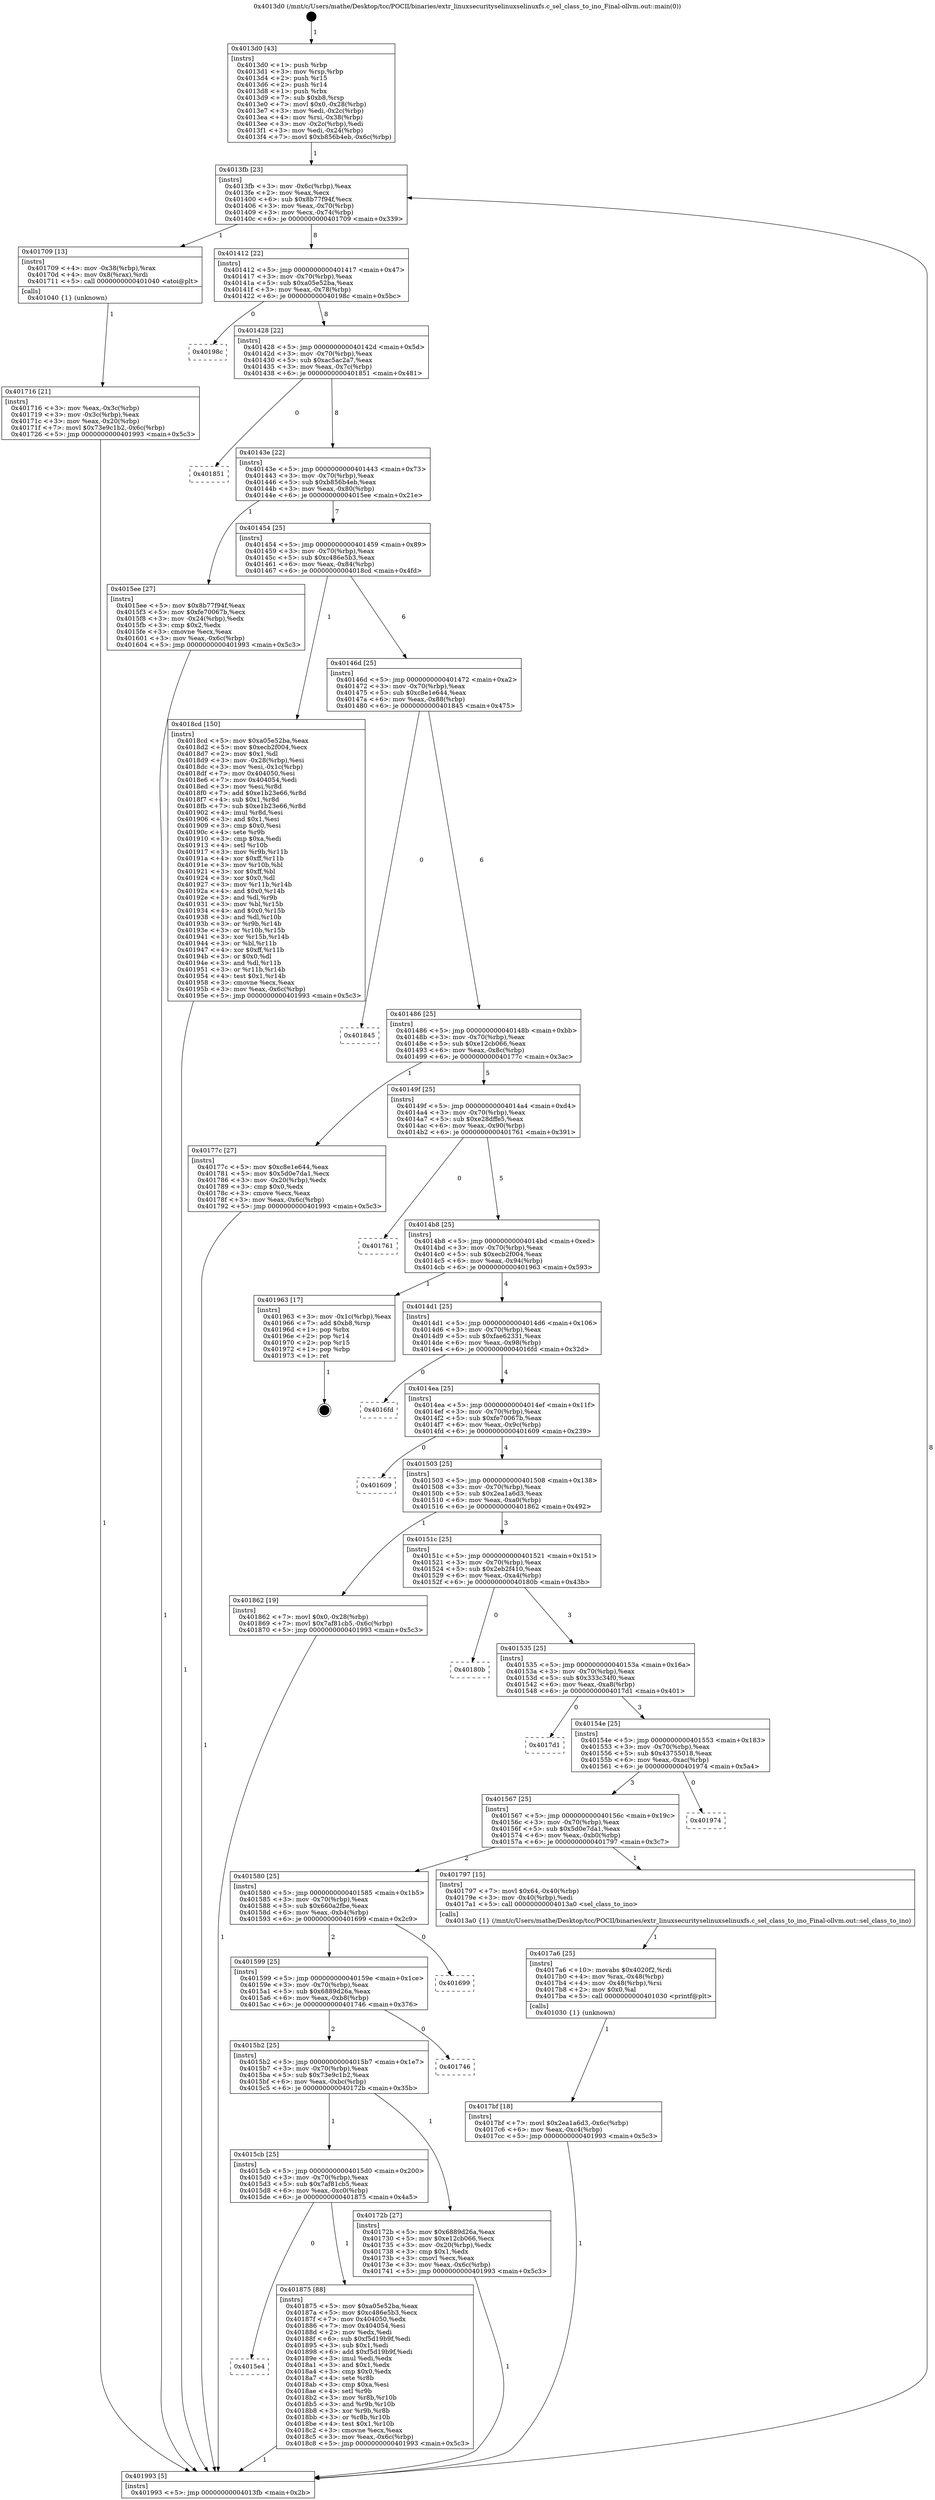 digraph "0x4013d0" {
  label = "0x4013d0 (/mnt/c/Users/mathe/Desktop/tcc/POCII/binaries/extr_linuxsecurityselinuxselinuxfs.c_sel_class_to_ino_Final-ollvm.out::main(0))"
  labelloc = "t"
  node[shape=record]

  Entry [label="",width=0.3,height=0.3,shape=circle,fillcolor=black,style=filled]
  "0x4013fb" [label="{
     0x4013fb [23]\l
     | [instrs]\l
     &nbsp;&nbsp;0x4013fb \<+3\>: mov -0x6c(%rbp),%eax\l
     &nbsp;&nbsp;0x4013fe \<+2\>: mov %eax,%ecx\l
     &nbsp;&nbsp;0x401400 \<+6\>: sub $0x8b77f94f,%ecx\l
     &nbsp;&nbsp;0x401406 \<+3\>: mov %eax,-0x70(%rbp)\l
     &nbsp;&nbsp;0x401409 \<+3\>: mov %ecx,-0x74(%rbp)\l
     &nbsp;&nbsp;0x40140c \<+6\>: je 0000000000401709 \<main+0x339\>\l
  }"]
  "0x401709" [label="{
     0x401709 [13]\l
     | [instrs]\l
     &nbsp;&nbsp;0x401709 \<+4\>: mov -0x38(%rbp),%rax\l
     &nbsp;&nbsp;0x40170d \<+4\>: mov 0x8(%rax),%rdi\l
     &nbsp;&nbsp;0x401711 \<+5\>: call 0000000000401040 \<atoi@plt\>\l
     | [calls]\l
     &nbsp;&nbsp;0x401040 \{1\} (unknown)\l
  }"]
  "0x401412" [label="{
     0x401412 [22]\l
     | [instrs]\l
     &nbsp;&nbsp;0x401412 \<+5\>: jmp 0000000000401417 \<main+0x47\>\l
     &nbsp;&nbsp;0x401417 \<+3\>: mov -0x70(%rbp),%eax\l
     &nbsp;&nbsp;0x40141a \<+5\>: sub $0xa05e52ba,%eax\l
     &nbsp;&nbsp;0x40141f \<+3\>: mov %eax,-0x78(%rbp)\l
     &nbsp;&nbsp;0x401422 \<+6\>: je 000000000040198c \<main+0x5bc\>\l
  }"]
  Exit [label="",width=0.3,height=0.3,shape=circle,fillcolor=black,style=filled,peripheries=2]
  "0x40198c" [label="{
     0x40198c\l
  }", style=dashed]
  "0x401428" [label="{
     0x401428 [22]\l
     | [instrs]\l
     &nbsp;&nbsp;0x401428 \<+5\>: jmp 000000000040142d \<main+0x5d\>\l
     &nbsp;&nbsp;0x40142d \<+3\>: mov -0x70(%rbp),%eax\l
     &nbsp;&nbsp;0x401430 \<+5\>: sub $0xac5ac2a7,%eax\l
     &nbsp;&nbsp;0x401435 \<+3\>: mov %eax,-0x7c(%rbp)\l
     &nbsp;&nbsp;0x401438 \<+6\>: je 0000000000401851 \<main+0x481\>\l
  }"]
  "0x4015e4" [label="{
     0x4015e4\l
  }", style=dashed]
  "0x401851" [label="{
     0x401851\l
  }", style=dashed]
  "0x40143e" [label="{
     0x40143e [22]\l
     | [instrs]\l
     &nbsp;&nbsp;0x40143e \<+5\>: jmp 0000000000401443 \<main+0x73\>\l
     &nbsp;&nbsp;0x401443 \<+3\>: mov -0x70(%rbp),%eax\l
     &nbsp;&nbsp;0x401446 \<+5\>: sub $0xb856b4eb,%eax\l
     &nbsp;&nbsp;0x40144b \<+3\>: mov %eax,-0x80(%rbp)\l
     &nbsp;&nbsp;0x40144e \<+6\>: je 00000000004015ee \<main+0x21e\>\l
  }"]
  "0x401875" [label="{
     0x401875 [88]\l
     | [instrs]\l
     &nbsp;&nbsp;0x401875 \<+5\>: mov $0xa05e52ba,%eax\l
     &nbsp;&nbsp;0x40187a \<+5\>: mov $0xc486e5b3,%ecx\l
     &nbsp;&nbsp;0x40187f \<+7\>: mov 0x404050,%edx\l
     &nbsp;&nbsp;0x401886 \<+7\>: mov 0x404054,%esi\l
     &nbsp;&nbsp;0x40188d \<+2\>: mov %edx,%edi\l
     &nbsp;&nbsp;0x40188f \<+6\>: sub $0xf5d19b9f,%edi\l
     &nbsp;&nbsp;0x401895 \<+3\>: sub $0x1,%edi\l
     &nbsp;&nbsp;0x401898 \<+6\>: add $0xf5d19b9f,%edi\l
     &nbsp;&nbsp;0x40189e \<+3\>: imul %edi,%edx\l
     &nbsp;&nbsp;0x4018a1 \<+3\>: and $0x1,%edx\l
     &nbsp;&nbsp;0x4018a4 \<+3\>: cmp $0x0,%edx\l
     &nbsp;&nbsp;0x4018a7 \<+4\>: sete %r8b\l
     &nbsp;&nbsp;0x4018ab \<+3\>: cmp $0xa,%esi\l
     &nbsp;&nbsp;0x4018ae \<+4\>: setl %r9b\l
     &nbsp;&nbsp;0x4018b2 \<+3\>: mov %r8b,%r10b\l
     &nbsp;&nbsp;0x4018b5 \<+3\>: and %r9b,%r10b\l
     &nbsp;&nbsp;0x4018b8 \<+3\>: xor %r9b,%r8b\l
     &nbsp;&nbsp;0x4018bb \<+3\>: or %r8b,%r10b\l
     &nbsp;&nbsp;0x4018be \<+4\>: test $0x1,%r10b\l
     &nbsp;&nbsp;0x4018c2 \<+3\>: cmovne %ecx,%eax\l
     &nbsp;&nbsp;0x4018c5 \<+3\>: mov %eax,-0x6c(%rbp)\l
     &nbsp;&nbsp;0x4018c8 \<+5\>: jmp 0000000000401993 \<main+0x5c3\>\l
  }"]
  "0x4015ee" [label="{
     0x4015ee [27]\l
     | [instrs]\l
     &nbsp;&nbsp;0x4015ee \<+5\>: mov $0x8b77f94f,%eax\l
     &nbsp;&nbsp;0x4015f3 \<+5\>: mov $0xfe70067b,%ecx\l
     &nbsp;&nbsp;0x4015f8 \<+3\>: mov -0x24(%rbp),%edx\l
     &nbsp;&nbsp;0x4015fb \<+3\>: cmp $0x2,%edx\l
     &nbsp;&nbsp;0x4015fe \<+3\>: cmovne %ecx,%eax\l
     &nbsp;&nbsp;0x401601 \<+3\>: mov %eax,-0x6c(%rbp)\l
     &nbsp;&nbsp;0x401604 \<+5\>: jmp 0000000000401993 \<main+0x5c3\>\l
  }"]
  "0x401454" [label="{
     0x401454 [25]\l
     | [instrs]\l
     &nbsp;&nbsp;0x401454 \<+5\>: jmp 0000000000401459 \<main+0x89\>\l
     &nbsp;&nbsp;0x401459 \<+3\>: mov -0x70(%rbp),%eax\l
     &nbsp;&nbsp;0x40145c \<+5\>: sub $0xc486e5b3,%eax\l
     &nbsp;&nbsp;0x401461 \<+6\>: mov %eax,-0x84(%rbp)\l
     &nbsp;&nbsp;0x401467 \<+6\>: je 00000000004018cd \<main+0x4fd\>\l
  }"]
  "0x401993" [label="{
     0x401993 [5]\l
     | [instrs]\l
     &nbsp;&nbsp;0x401993 \<+5\>: jmp 00000000004013fb \<main+0x2b\>\l
  }"]
  "0x4013d0" [label="{
     0x4013d0 [43]\l
     | [instrs]\l
     &nbsp;&nbsp;0x4013d0 \<+1\>: push %rbp\l
     &nbsp;&nbsp;0x4013d1 \<+3\>: mov %rsp,%rbp\l
     &nbsp;&nbsp;0x4013d4 \<+2\>: push %r15\l
     &nbsp;&nbsp;0x4013d6 \<+2\>: push %r14\l
     &nbsp;&nbsp;0x4013d8 \<+1\>: push %rbx\l
     &nbsp;&nbsp;0x4013d9 \<+7\>: sub $0xb8,%rsp\l
     &nbsp;&nbsp;0x4013e0 \<+7\>: movl $0x0,-0x28(%rbp)\l
     &nbsp;&nbsp;0x4013e7 \<+3\>: mov %edi,-0x2c(%rbp)\l
     &nbsp;&nbsp;0x4013ea \<+4\>: mov %rsi,-0x38(%rbp)\l
     &nbsp;&nbsp;0x4013ee \<+3\>: mov -0x2c(%rbp),%edi\l
     &nbsp;&nbsp;0x4013f1 \<+3\>: mov %edi,-0x24(%rbp)\l
     &nbsp;&nbsp;0x4013f4 \<+7\>: movl $0xb856b4eb,-0x6c(%rbp)\l
  }"]
  "0x401716" [label="{
     0x401716 [21]\l
     | [instrs]\l
     &nbsp;&nbsp;0x401716 \<+3\>: mov %eax,-0x3c(%rbp)\l
     &nbsp;&nbsp;0x401719 \<+3\>: mov -0x3c(%rbp),%eax\l
     &nbsp;&nbsp;0x40171c \<+3\>: mov %eax,-0x20(%rbp)\l
     &nbsp;&nbsp;0x40171f \<+7\>: movl $0x73e9c1b2,-0x6c(%rbp)\l
     &nbsp;&nbsp;0x401726 \<+5\>: jmp 0000000000401993 \<main+0x5c3\>\l
  }"]
  "0x4017bf" [label="{
     0x4017bf [18]\l
     | [instrs]\l
     &nbsp;&nbsp;0x4017bf \<+7\>: movl $0x2ea1a6d3,-0x6c(%rbp)\l
     &nbsp;&nbsp;0x4017c6 \<+6\>: mov %eax,-0xc4(%rbp)\l
     &nbsp;&nbsp;0x4017cc \<+5\>: jmp 0000000000401993 \<main+0x5c3\>\l
  }"]
  "0x4018cd" [label="{
     0x4018cd [150]\l
     | [instrs]\l
     &nbsp;&nbsp;0x4018cd \<+5\>: mov $0xa05e52ba,%eax\l
     &nbsp;&nbsp;0x4018d2 \<+5\>: mov $0xecb2f004,%ecx\l
     &nbsp;&nbsp;0x4018d7 \<+2\>: mov $0x1,%dl\l
     &nbsp;&nbsp;0x4018d9 \<+3\>: mov -0x28(%rbp),%esi\l
     &nbsp;&nbsp;0x4018dc \<+3\>: mov %esi,-0x1c(%rbp)\l
     &nbsp;&nbsp;0x4018df \<+7\>: mov 0x404050,%esi\l
     &nbsp;&nbsp;0x4018e6 \<+7\>: mov 0x404054,%edi\l
     &nbsp;&nbsp;0x4018ed \<+3\>: mov %esi,%r8d\l
     &nbsp;&nbsp;0x4018f0 \<+7\>: add $0xe1b23e66,%r8d\l
     &nbsp;&nbsp;0x4018f7 \<+4\>: sub $0x1,%r8d\l
     &nbsp;&nbsp;0x4018fb \<+7\>: sub $0xe1b23e66,%r8d\l
     &nbsp;&nbsp;0x401902 \<+4\>: imul %r8d,%esi\l
     &nbsp;&nbsp;0x401906 \<+3\>: and $0x1,%esi\l
     &nbsp;&nbsp;0x401909 \<+3\>: cmp $0x0,%esi\l
     &nbsp;&nbsp;0x40190c \<+4\>: sete %r9b\l
     &nbsp;&nbsp;0x401910 \<+3\>: cmp $0xa,%edi\l
     &nbsp;&nbsp;0x401913 \<+4\>: setl %r10b\l
     &nbsp;&nbsp;0x401917 \<+3\>: mov %r9b,%r11b\l
     &nbsp;&nbsp;0x40191a \<+4\>: xor $0xff,%r11b\l
     &nbsp;&nbsp;0x40191e \<+3\>: mov %r10b,%bl\l
     &nbsp;&nbsp;0x401921 \<+3\>: xor $0xff,%bl\l
     &nbsp;&nbsp;0x401924 \<+3\>: xor $0x0,%dl\l
     &nbsp;&nbsp;0x401927 \<+3\>: mov %r11b,%r14b\l
     &nbsp;&nbsp;0x40192a \<+4\>: and $0x0,%r14b\l
     &nbsp;&nbsp;0x40192e \<+3\>: and %dl,%r9b\l
     &nbsp;&nbsp;0x401931 \<+3\>: mov %bl,%r15b\l
     &nbsp;&nbsp;0x401934 \<+4\>: and $0x0,%r15b\l
     &nbsp;&nbsp;0x401938 \<+3\>: and %dl,%r10b\l
     &nbsp;&nbsp;0x40193b \<+3\>: or %r9b,%r14b\l
     &nbsp;&nbsp;0x40193e \<+3\>: or %r10b,%r15b\l
     &nbsp;&nbsp;0x401941 \<+3\>: xor %r15b,%r14b\l
     &nbsp;&nbsp;0x401944 \<+3\>: or %bl,%r11b\l
     &nbsp;&nbsp;0x401947 \<+4\>: xor $0xff,%r11b\l
     &nbsp;&nbsp;0x40194b \<+3\>: or $0x0,%dl\l
     &nbsp;&nbsp;0x40194e \<+3\>: and %dl,%r11b\l
     &nbsp;&nbsp;0x401951 \<+3\>: or %r11b,%r14b\l
     &nbsp;&nbsp;0x401954 \<+4\>: test $0x1,%r14b\l
     &nbsp;&nbsp;0x401958 \<+3\>: cmovne %ecx,%eax\l
     &nbsp;&nbsp;0x40195b \<+3\>: mov %eax,-0x6c(%rbp)\l
     &nbsp;&nbsp;0x40195e \<+5\>: jmp 0000000000401993 \<main+0x5c3\>\l
  }"]
  "0x40146d" [label="{
     0x40146d [25]\l
     | [instrs]\l
     &nbsp;&nbsp;0x40146d \<+5\>: jmp 0000000000401472 \<main+0xa2\>\l
     &nbsp;&nbsp;0x401472 \<+3\>: mov -0x70(%rbp),%eax\l
     &nbsp;&nbsp;0x401475 \<+5\>: sub $0xc8e1e644,%eax\l
     &nbsp;&nbsp;0x40147a \<+6\>: mov %eax,-0x88(%rbp)\l
     &nbsp;&nbsp;0x401480 \<+6\>: je 0000000000401845 \<main+0x475\>\l
  }"]
  "0x4017a6" [label="{
     0x4017a6 [25]\l
     | [instrs]\l
     &nbsp;&nbsp;0x4017a6 \<+10\>: movabs $0x4020f2,%rdi\l
     &nbsp;&nbsp;0x4017b0 \<+4\>: mov %rax,-0x48(%rbp)\l
     &nbsp;&nbsp;0x4017b4 \<+4\>: mov -0x48(%rbp),%rsi\l
     &nbsp;&nbsp;0x4017b8 \<+2\>: mov $0x0,%al\l
     &nbsp;&nbsp;0x4017ba \<+5\>: call 0000000000401030 \<printf@plt\>\l
     | [calls]\l
     &nbsp;&nbsp;0x401030 \{1\} (unknown)\l
  }"]
  "0x401845" [label="{
     0x401845\l
  }", style=dashed]
  "0x401486" [label="{
     0x401486 [25]\l
     | [instrs]\l
     &nbsp;&nbsp;0x401486 \<+5\>: jmp 000000000040148b \<main+0xbb\>\l
     &nbsp;&nbsp;0x40148b \<+3\>: mov -0x70(%rbp),%eax\l
     &nbsp;&nbsp;0x40148e \<+5\>: sub $0xe12cb066,%eax\l
     &nbsp;&nbsp;0x401493 \<+6\>: mov %eax,-0x8c(%rbp)\l
     &nbsp;&nbsp;0x401499 \<+6\>: je 000000000040177c \<main+0x3ac\>\l
  }"]
  "0x4015cb" [label="{
     0x4015cb [25]\l
     | [instrs]\l
     &nbsp;&nbsp;0x4015cb \<+5\>: jmp 00000000004015d0 \<main+0x200\>\l
     &nbsp;&nbsp;0x4015d0 \<+3\>: mov -0x70(%rbp),%eax\l
     &nbsp;&nbsp;0x4015d3 \<+5\>: sub $0x7af81cb5,%eax\l
     &nbsp;&nbsp;0x4015d8 \<+6\>: mov %eax,-0xc0(%rbp)\l
     &nbsp;&nbsp;0x4015de \<+6\>: je 0000000000401875 \<main+0x4a5\>\l
  }"]
  "0x40177c" [label="{
     0x40177c [27]\l
     | [instrs]\l
     &nbsp;&nbsp;0x40177c \<+5\>: mov $0xc8e1e644,%eax\l
     &nbsp;&nbsp;0x401781 \<+5\>: mov $0x5d0e7da1,%ecx\l
     &nbsp;&nbsp;0x401786 \<+3\>: mov -0x20(%rbp),%edx\l
     &nbsp;&nbsp;0x401789 \<+3\>: cmp $0x0,%edx\l
     &nbsp;&nbsp;0x40178c \<+3\>: cmove %ecx,%eax\l
     &nbsp;&nbsp;0x40178f \<+3\>: mov %eax,-0x6c(%rbp)\l
     &nbsp;&nbsp;0x401792 \<+5\>: jmp 0000000000401993 \<main+0x5c3\>\l
  }"]
  "0x40149f" [label="{
     0x40149f [25]\l
     | [instrs]\l
     &nbsp;&nbsp;0x40149f \<+5\>: jmp 00000000004014a4 \<main+0xd4\>\l
     &nbsp;&nbsp;0x4014a4 \<+3\>: mov -0x70(%rbp),%eax\l
     &nbsp;&nbsp;0x4014a7 \<+5\>: sub $0xe28dffe5,%eax\l
     &nbsp;&nbsp;0x4014ac \<+6\>: mov %eax,-0x90(%rbp)\l
     &nbsp;&nbsp;0x4014b2 \<+6\>: je 0000000000401761 \<main+0x391\>\l
  }"]
  "0x40172b" [label="{
     0x40172b [27]\l
     | [instrs]\l
     &nbsp;&nbsp;0x40172b \<+5\>: mov $0x6889d26a,%eax\l
     &nbsp;&nbsp;0x401730 \<+5\>: mov $0xe12cb066,%ecx\l
     &nbsp;&nbsp;0x401735 \<+3\>: mov -0x20(%rbp),%edx\l
     &nbsp;&nbsp;0x401738 \<+3\>: cmp $0x1,%edx\l
     &nbsp;&nbsp;0x40173b \<+3\>: cmovl %ecx,%eax\l
     &nbsp;&nbsp;0x40173e \<+3\>: mov %eax,-0x6c(%rbp)\l
     &nbsp;&nbsp;0x401741 \<+5\>: jmp 0000000000401993 \<main+0x5c3\>\l
  }"]
  "0x401761" [label="{
     0x401761\l
  }", style=dashed]
  "0x4014b8" [label="{
     0x4014b8 [25]\l
     | [instrs]\l
     &nbsp;&nbsp;0x4014b8 \<+5\>: jmp 00000000004014bd \<main+0xed\>\l
     &nbsp;&nbsp;0x4014bd \<+3\>: mov -0x70(%rbp),%eax\l
     &nbsp;&nbsp;0x4014c0 \<+5\>: sub $0xecb2f004,%eax\l
     &nbsp;&nbsp;0x4014c5 \<+6\>: mov %eax,-0x94(%rbp)\l
     &nbsp;&nbsp;0x4014cb \<+6\>: je 0000000000401963 \<main+0x593\>\l
  }"]
  "0x4015b2" [label="{
     0x4015b2 [25]\l
     | [instrs]\l
     &nbsp;&nbsp;0x4015b2 \<+5\>: jmp 00000000004015b7 \<main+0x1e7\>\l
     &nbsp;&nbsp;0x4015b7 \<+3\>: mov -0x70(%rbp),%eax\l
     &nbsp;&nbsp;0x4015ba \<+5\>: sub $0x73e9c1b2,%eax\l
     &nbsp;&nbsp;0x4015bf \<+6\>: mov %eax,-0xbc(%rbp)\l
     &nbsp;&nbsp;0x4015c5 \<+6\>: je 000000000040172b \<main+0x35b\>\l
  }"]
  "0x401963" [label="{
     0x401963 [17]\l
     | [instrs]\l
     &nbsp;&nbsp;0x401963 \<+3\>: mov -0x1c(%rbp),%eax\l
     &nbsp;&nbsp;0x401966 \<+7\>: add $0xb8,%rsp\l
     &nbsp;&nbsp;0x40196d \<+1\>: pop %rbx\l
     &nbsp;&nbsp;0x40196e \<+2\>: pop %r14\l
     &nbsp;&nbsp;0x401970 \<+2\>: pop %r15\l
     &nbsp;&nbsp;0x401972 \<+1\>: pop %rbp\l
     &nbsp;&nbsp;0x401973 \<+1\>: ret\l
  }"]
  "0x4014d1" [label="{
     0x4014d1 [25]\l
     | [instrs]\l
     &nbsp;&nbsp;0x4014d1 \<+5\>: jmp 00000000004014d6 \<main+0x106\>\l
     &nbsp;&nbsp;0x4014d6 \<+3\>: mov -0x70(%rbp),%eax\l
     &nbsp;&nbsp;0x4014d9 \<+5\>: sub $0xfae62331,%eax\l
     &nbsp;&nbsp;0x4014de \<+6\>: mov %eax,-0x98(%rbp)\l
     &nbsp;&nbsp;0x4014e4 \<+6\>: je 00000000004016fd \<main+0x32d\>\l
  }"]
  "0x401746" [label="{
     0x401746\l
  }", style=dashed]
  "0x4016fd" [label="{
     0x4016fd\l
  }", style=dashed]
  "0x4014ea" [label="{
     0x4014ea [25]\l
     | [instrs]\l
     &nbsp;&nbsp;0x4014ea \<+5\>: jmp 00000000004014ef \<main+0x11f\>\l
     &nbsp;&nbsp;0x4014ef \<+3\>: mov -0x70(%rbp),%eax\l
     &nbsp;&nbsp;0x4014f2 \<+5\>: sub $0xfe70067b,%eax\l
     &nbsp;&nbsp;0x4014f7 \<+6\>: mov %eax,-0x9c(%rbp)\l
     &nbsp;&nbsp;0x4014fd \<+6\>: je 0000000000401609 \<main+0x239\>\l
  }"]
  "0x401599" [label="{
     0x401599 [25]\l
     | [instrs]\l
     &nbsp;&nbsp;0x401599 \<+5\>: jmp 000000000040159e \<main+0x1ce\>\l
     &nbsp;&nbsp;0x40159e \<+3\>: mov -0x70(%rbp),%eax\l
     &nbsp;&nbsp;0x4015a1 \<+5\>: sub $0x6889d26a,%eax\l
     &nbsp;&nbsp;0x4015a6 \<+6\>: mov %eax,-0xb8(%rbp)\l
     &nbsp;&nbsp;0x4015ac \<+6\>: je 0000000000401746 \<main+0x376\>\l
  }"]
  "0x401609" [label="{
     0x401609\l
  }", style=dashed]
  "0x401503" [label="{
     0x401503 [25]\l
     | [instrs]\l
     &nbsp;&nbsp;0x401503 \<+5\>: jmp 0000000000401508 \<main+0x138\>\l
     &nbsp;&nbsp;0x401508 \<+3\>: mov -0x70(%rbp),%eax\l
     &nbsp;&nbsp;0x40150b \<+5\>: sub $0x2ea1a6d3,%eax\l
     &nbsp;&nbsp;0x401510 \<+6\>: mov %eax,-0xa0(%rbp)\l
     &nbsp;&nbsp;0x401516 \<+6\>: je 0000000000401862 \<main+0x492\>\l
  }"]
  "0x401699" [label="{
     0x401699\l
  }", style=dashed]
  "0x401862" [label="{
     0x401862 [19]\l
     | [instrs]\l
     &nbsp;&nbsp;0x401862 \<+7\>: movl $0x0,-0x28(%rbp)\l
     &nbsp;&nbsp;0x401869 \<+7\>: movl $0x7af81cb5,-0x6c(%rbp)\l
     &nbsp;&nbsp;0x401870 \<+5\>: jmp 0000000000401993 \<main+0x5c3\>\l
  }"]
  "0x40151c" [label="{
     0x40151c [25]\l
     | [instrs]\l
     &nbsp;&nbsp;0x40151c \<+5\>: jmp 0000000000401521 \<main+0x151\>\l
     &nbsp;&nbsp;0x401521 \<+3\>: mov -0x70(%rbp),%eax\l
     &nbsp;&nbsp;0x401524 \<+5\>: sub $0x2eb2f410,%eax\l
     &nbsp;&nbsp;0x401529 \<+6\>: mov %eax,-0xa4(%rbp)\l
     &nbsp;&nbsp;0x40152f \<+6\>: je 000000000040180b \<main+0x43b\>\l
  }"]
  "0x401580" [label="{
     0x401580 [25]\l
     | [instrs]\l
     &nbsp;&nbsp;0x401580 \<+5\>: jmp 0000000000401585 \<main+0x1b5\>\l
     &nbsp;&nbsp;0x401585 \<+3\>: mov -0x70(%rbp),%eax\l
     &nbsp;&nbsp;0x401588 \<+5\>: sub $0x660a2fbe,%eax\l
     &nbsp;&nbsp;0x40158d \<+6\>: mov %eax,-0xb4(%rbp)\l
     &nbsp;&nbsp;0x401593 \<+6\>: je 0000000000401699 \<main+0x2c9\>\l
  }"]
  "0x40180b" [label="{
     0x40180b\l
  }", style=dashed]
  "0x401535" [label="{
     0x401535 [25]\l
     | [instrs]\l
     &nbsp;&nbsp;0x401535 \<+5\>: jmp 000000000040153a \<main+0x16a\>\l
     &nbsp;&nbsp;0x40153a \<+3\>: mov -0x70(%rbp),%eax\l
     &nbsp;&nbsp;0x40153d \<+5\>: sub $0x333c34f0,%eax\l
     &nbsp;&nbsp;0x401542 \<+6\>: mov %eax,-0xa8(%rbp)\l
     &nbsp;&nbsp;0x401548 \<+6\>: je 00000000004017d1 \<main+0x401\>\l
  }"]
  "0x401797" [label="{
     0x401797 [15]\l
     | [instrs]\l
     &nbsp;&nbsp;0x401797 \<+7\>: movl $0x64,-0x40(%rbp)\l
     &nbsp;&nbsp;0x40179e \<+3\>: mov -0x40(%rbp),%edi\l
     &nbsp;&nbsp;0x4017a1 \<+5\>: call 00000000004013a0 \<sel_class_to_ino\>\l
     | [calls]\l
     &nbsp;&nbsp;0x4013a0 \{1\} (/mnt/c/Users/mathe/Desktop/tcc/POCII/binaries/extr_linuxsecurityselinuxselinuxfs.c_sel_class_to_ino_Final-ollvm.out::sel_class_to_ino)\l
  }"]
  "0x4017d1" [label="{
     0x4017d1\l
  }", style=dashed]
  "0x40154e" [label="{
     0x40154e [25]\l
     | [instrs]\l
     &nbsp;&nbsp;0x40154e \<+5\>: jmp 0000000000401553 \<main+0x183\>\l
     &nbsp;&nbsp;0x401553 \<+3\>: mov -0x70(%rbp),%eax\l
     &nbsp;&nbsp;0x401556 \<+5\>: sub $0x43755018,%eax\l
     &nbsp;&nbsp;0x40155b \<+6\>: mov %eax,-0xac(%rbp)\l
     &nbsp;&nbsp;0x401561 \<+6\>: je 0000000000401974 \<main+0x5a4\>\l
  }"]
  "0x401567" [label="{
     0x401567 [25]\l
     | [instrs]\l
     &nbsp;&nbsp;0x401567 \<+5\>: jmp 000000000040156c \<main+0x19c\>\l
     &nbsp;&nbsp;0x40156c \<+3\>: mov -0x70(%rbp),%eax\l
     &nbsp;&nbsp;0x40156f \<+5\>: sub $0x5d0e7da1,%eax\l
     &nbsp;&nbsp;0x401574 \<+6\>: mov %eax,-0xb0(%rbp)\l
     &nbsp;&nbsp;0x40157a \<+6\>: je 0000000000401797 \<main+0x3c7\>\l
  }"]
  "0x401974" [label="{
     0x401974\l
  }", style=dashed]
  Entry -> "0x4013d0" [label=" 1"]
  "0x4013fb" -> "0x401709" [label=" 1"]
  "0x4013fb" -> "0x401412" [label=" 8"]
  "0x401963" -> Exit [label=" 1"]
  "0x401412" -> "0x40198c" [label=" 0"]
  "0x401412" -> "0x401428" [label=" 8"]
  "0x4018cd" -> "0x401993" [label=" 1"]
  "0x401428" -> "0x401851" [label=" 0"]
  "0x401428" -> "0x40143e" [label=" 8"]
  "0x401875" -> "0x401993" [label=" 1"]
  "0x40143e" -> "0x4015ee" [label=" 1"]
  "0x40143e" -> "0x401454" [label=" 7"]
  "0x4015ee" -> "0x401993" [label=" 1"]
  "0x4013d0" -> "0x4013fb" [label=" 1"]
  "0x401993" -> "0x4013fb" [label=" 8"]
  "0x401709" -> "0x401716" [label=" 1"]
  "0x401716" -> "0x401993" [label=" 1"]
  "0x4015cb" -> "0x4015e4" [label=" 0"]
  "0x401454" -> "0x4018cd" [label=" 1"]
  "0x401454" -> "0x40146d" [label=" 6"]
  "0x4015cb" -> "0x401875" [label=" 1"]
  "0x40146d" -> "0x401845" [label=" 0"]
  "0x40146d" -> "0x401486" [label=" 6"]
  "0x401862" -> "0x401993" [label=" 1"]
  "0x401486" -> "0x40177c" [label=" 1"]
  "0x401486" -> "0x40149f" [label=" 5"]
  "0x4017bf" -> "0x401993" [label=" 1"]
  "0x40149f" -> "0x401761" [label=" 0"]
  "0x40149f" -> "0x4014b8" [label=" 5"]
  "0x4017a6" -> "0x4017bf" [label=" 1"]
  "0x4014b8" -> "0x401963" [label=" 1"]
  "0x4014b8" -> "0x4014d1" [label=" 4"]
  "0x40177c" -> "0x401993" [label=" 1"]
  "0x4014d1" -> "0x4016fd" [label=" 0"]
  "0x4014d1" -> "0x4014ea" [label=" 4"]
  "0x40172b" -> "0x401993" [label=" 1"]
  "0x4014ea" -> "0x401609" [label=" 0"]
  "0x4014ea" -> "0x401503" [label=" 4"]
  "0x4015b2" -> "0x40172b" [label=" 1"]
  "0x401503" -> "0x401862" [label=" 1"]
  "0x401503" -> "0x40151c" [label=" 3"]
  "0x401797" -> "0x4017a6" [label=" 1"]
  "0x40151c" -> "0x40180b" [label=" 0"]
  "0x40151c" -> "0x401535" [label=" 3"]
  "0x401599" -> "0x401746" [label=" 0"]
  "0x401535" -> "0x4017d1" [label=" 0"]
  "0x401535" -> "0x40154e" [label=" 3"]
  "0x4015b2" -> "0x4015cb" [label=" 1"]
  "0x40154e" -> "0x401974" [label=" 0"]
  "0x40154e" -> "0x401567" [label=" 3"]
  "0x401580" -> "0x401599" [label=" 2"]
  "0x401567" -> "0x401797" [label=" 1"]
  "0x401567" -> "0x401580" [label=" 2"]
  "0x401599" -> "0x4015b2" [label=" 2"]
  "0x401580" -> "0x401699" [label=" 0"]
}
